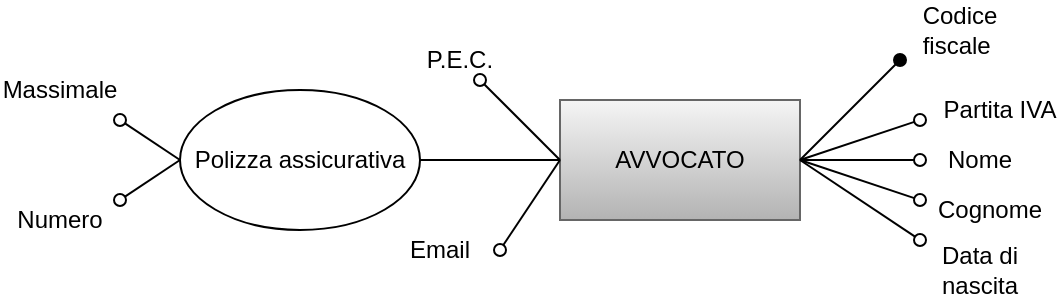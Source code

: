 <mxfile version="15.7.3" type="device"><diagram id="7BNjteT5bksXf1irB5Hs" name="Page-1"><mxGraphModel dx="868" dy="482" grid="1" gridSize="10" guides="1" tooltips="1" connect="1" arrows="1" fold="1" page="1" pageScale="1" pageWidth="1654" pageHeight="1169" math="0" shadow="0"><root><mxCell id="0"/><mxCell id="1" parent="0"/><mxCell id="Arf8LS8JgnbdThRkYwLQ-20" style="edgeStyle=orthogonalEdgeStyle;rounded=0;orthogonalLoop=1;jettySize=auto;html=1;endArrow=none;endFill=0;" edge="1" parent="1" source="Arf8LS8JgnbdThRkYwLQ-1"><mxGeometry relative="1" as="geometry"><mxPoint x="290" y="320" as="targetPoint"/></mxGeometry></mxCell><mxCell id="Arf8LS8JgnbdThRkYwLQ-1" value="AVVOCATO" style="rounded=0;whiteSpace=wrap;html=1;fillColor=#f5f5f5;gradientColor=#b3b3b3;strokeColor=#666666;" vertex="1" parent="1"><mxGeometry x="390" y="290" width="120" height="60" as="geometry"/></mxCell><mxCell id="Arf8LS8JgnbdThRkYwLQ-2" value="" style="endArrow=oval;html=1;rounded=0;endFill=1;" edge="1" parent="1"><mxGeometry width="50" height="50" relative="1" as="geometry"><mxPoint x="510" y="320" as="sourcePoint"/><mxPoint x="560" y="270" as="targetPoint"/></mxGeometry></mxCell><mxCell id="Arf8LS8JgnbdThRkYwLQ-3" value="Codice fiscale&amp;nbsp;" style="text;html=1;strokeColor=none;fillColor=none;align=center;verticalAlign=middle;whiteSpace=wrap;rounded=0;" vertex="1" parent="1"><mxGeometry x="560" y="240" width="60" height="30" as="geometry"/></mxCell><mxCell id="Arf8LS8JgnbdThRkYwLQ-4" value="" style="endArrow=oval;html=1;rounded=0;endFill=0;exitX=1;exitY=0.5;exitDx=0;exitDy=0;" edge="1" parent="1" source="Arf8LS8JgnbdThRkYwLQ-1"><mxGeometry width="50" height="50" relative="1" as="geometry"><mxPoint x="520" y="330" as="sourcePoint"/><mxPoint x="570" y="300" as="targetPoint"/></mxGeometry></mxCell><mxCell id="Arf8LS8JgnbdThRkYwLQ-5" value="Partita IVA" style="text;html=1;strokeColor=none;fillColor=none;align=center;verticalAlign=middle;whiteSpace=wrap;rounded=0;" vertex="1" parent="1"><mxGeometry x="580" y="280" width="60" height="30" as="geometry"/></mxCell><mxCell id="Arf8LS8JgnbdThRkYwLQ-6" value="" style="endArrow=oval;html=1;rounded=0;endFill=0;exitX=1;exitY=0.5;exitDx=0;exitDy=0;" edge="1" parent="1" source="Arf8LS8JgnbdThRkYwLQ-1"><mxGeometry width="50" height="50" relative="1" as="geometry"><mxPoint x="520" y="330" as="sourcePoint"/><mxPoint x="570" y="320" as="targetPoint"/></mxGeometry></mxCell><mxCell id="Arf8LS8JgnbdThRkYwLQ-7" value="Nome" style="text;html=1;strokeColor=none;fillColor=none;align=center;verticalAlign=middle;whiteSpace=wrap;rounded=0;" vertex="1" parent="1"><mxGeometry x="570" y="305" width="60" height="30" as="geometry"/></mxCell><mxCell id="Arf8LS8JgnbdThRkYwLQ-8" value="" style="endArrow=oval;html=1;rounded=0;endFill=0;exitX=1;exitY=0.5;exitDx=0;exitDy=0;" edge="1" parent="1" source="Arf8LS8JgnbdThRkYwLQ-1"><mxGeometry width="50" height="50" relative="1" as="geometry"><mxPoint x="520" y="330" as="sourcePoint"/><mxPoint x="570" y="340" as="targetPoint"/></mxGeometry></mxCell><mxCell id="Arf8LS8JgnbdThRkYwLQ-9" value="Cognome" style="text;html=1;strokeColor=none;fillColor=none;align=center;verticalAlign=middle;whiteSpace=wrap;rounded=0;" vertex="1" parent="1"><mxGeometry x="580" y="330" width="50" height="30" as="geometry"/></mxCell><mxCell id="Arf8LS8JgnbdThRkYwLQ-10" value="" style="endArrow=oval;html=1;rounded=0;endFill=0;exitX=1;exitY=0.5;exitDx=0;exitDy=0;" edge="1" parent="1" source="Arf8LS8JgnbdThRkYwLQ-1"><mxGeometry width="50" height="50" relative="1" as="geometry"><mxPoint x="520" y="330" as="sourcePoint"/><mxPoint x="570" y="360" as="targetPoint"/></mxGeometry></mxCell><mxCell id="Arf8LS8JgnbdThRkYwLQ-13" value="Data di nascita" style="text;html=1;strokeColor=none;fillColor=none;align=center;verticalAlign=middle;whiteSpace=wrap;rounded=0;" vertex="1" parent="1"><mxGeometry x="570" y="360" width="60" height="30" as="geometry"/></mxCell><mxCell id="Arf8LS8JgnbdThRkYwLQ-14" value="" style="endArrow=oval;html=1;rounded=0;endFill=0;exitX=0;exitY=0.5;exitDx=0;exitDy=0;" edge="1" parent="1" source="Arf8LS8JgnbdThRkYwLQ-1" target="Arf8LS8JgnbdThRkYwLQ-15"><mxGeometry width="50" height="50" relative="1" as="geometry"><mxPoint x="300" y="330" as="sourcePoint"/><mxPoint x="330" y="300" as="targetPoint"/></mxGeometry></mxCell><mxCell id="Arf8LS8JgnbdThRkYwLQ-15" value="P.E.C." style="text;html=1;strokeColor=none;fillColor=none;align=center;verticalAlign=middle;whiteSpace=wrap;rounded=0;" vertex="1" parent="1"><mxGeometry x="310" y="260" width="60" height="20" as="geometry"/></mxCell><mxCell id="Arf8LS8JgnbdThRkYwLQ-16" value="" style="endArrow=oval;html=1;rounded=0;endFill=0;exitX=0;exitY=0.5;exitDx=0;exitDy=0;entryX=1;entryY=0.5;entryDx=0;entryDy=0;" edge="1" parent="1" source="Arf8LS8JgnbdThRkYwLQ-1" target="Arf8LS8JgnbdThRkYwLQ-17"><mxGeometry width="50" height="50" relative="1" as="geometry"><mxPoint x="400" y="330" as="sourcePoint"/><mxPoint x="330" y="320" as="targetPoint"/></mxGeometry></mxCell><mxCell id="Arf8LS8JgnbdThRkYwLQ-17" value="Email" style="text;html=1;strokeColor=none;fillColor=none;align=center;verticalAlign=middle;whiteSpace=wrap;rounded=0;" vertex="1" parent="1"><mxGeometry x="300" y="350" width="60" height="30" as="geometry"/></mxCell><mxCell id="Arf8LS8JgnbdThRkYwLQ-21" value="Polizza assicurativa" style="ellipse;whiteSpace=wrap;html=1;" vertex="1" parent="1"><mxGeometry x="200" y="285" width="120" height="70" as="geometry"/></mxCell><mxCell id="Arf8LS8JgnbdThRkYwLQ-22" value="" style="endArrow=oval;html=1;rounded=0;endFill=0;exitX=0;exitY=0.5;exitDx=0;exitDy=0;" edge="1" parent="1" source="Arf8LS8JgnbdThRkYwLQ-21"><mxGeometry width="50" height="50" relative="1" as="geometry"><mxPoint x="140" y="400" as="sourcePoint"/><mxPoint x="170" y="340" as="targetPoint"/></mxGeometry></mxCell><mxCell id="Arf8LS8JgnbdThRkYwLQ-23" value="Numero" style="text;html=1;strokeColor=none;fillColor=none;align=center;verticalAlign=middle;whiteSpace=wrap;rounded=0;" vertex="1" parent="1"><mxGeometry x="110" y="335" width="60" height="30" as="geometry"/></mxCell><mxCell id="Arf8LS8JgnbdThRkYwLQ-24" value="" style="endArrow=oval;html=1;rounded=0;endFill=0;" edge="1" parent="1"><mxGeometry width="50" height="50" relative="1" as="geometry"><mxPoint x="200" y="320" as="sourcePoint"/><mxPoint x="170" y="300" as="targetPoint"/></mxGeometry></mxCell><mxCell id="Arf8LS8JgnbdThRkYwLQ-25" value="Massimale" style="text;html=1;strokeColor=none;fillColor=none;align=center;verticalAlign=middle;whiteSpace=wrap;rounded=0;" vertex="1" parent="1"><mxGeometry x="110" y="270" width="60" height="30" as="geometry"/></mxCell></root></mxGraphModel></diagram></mxfile>